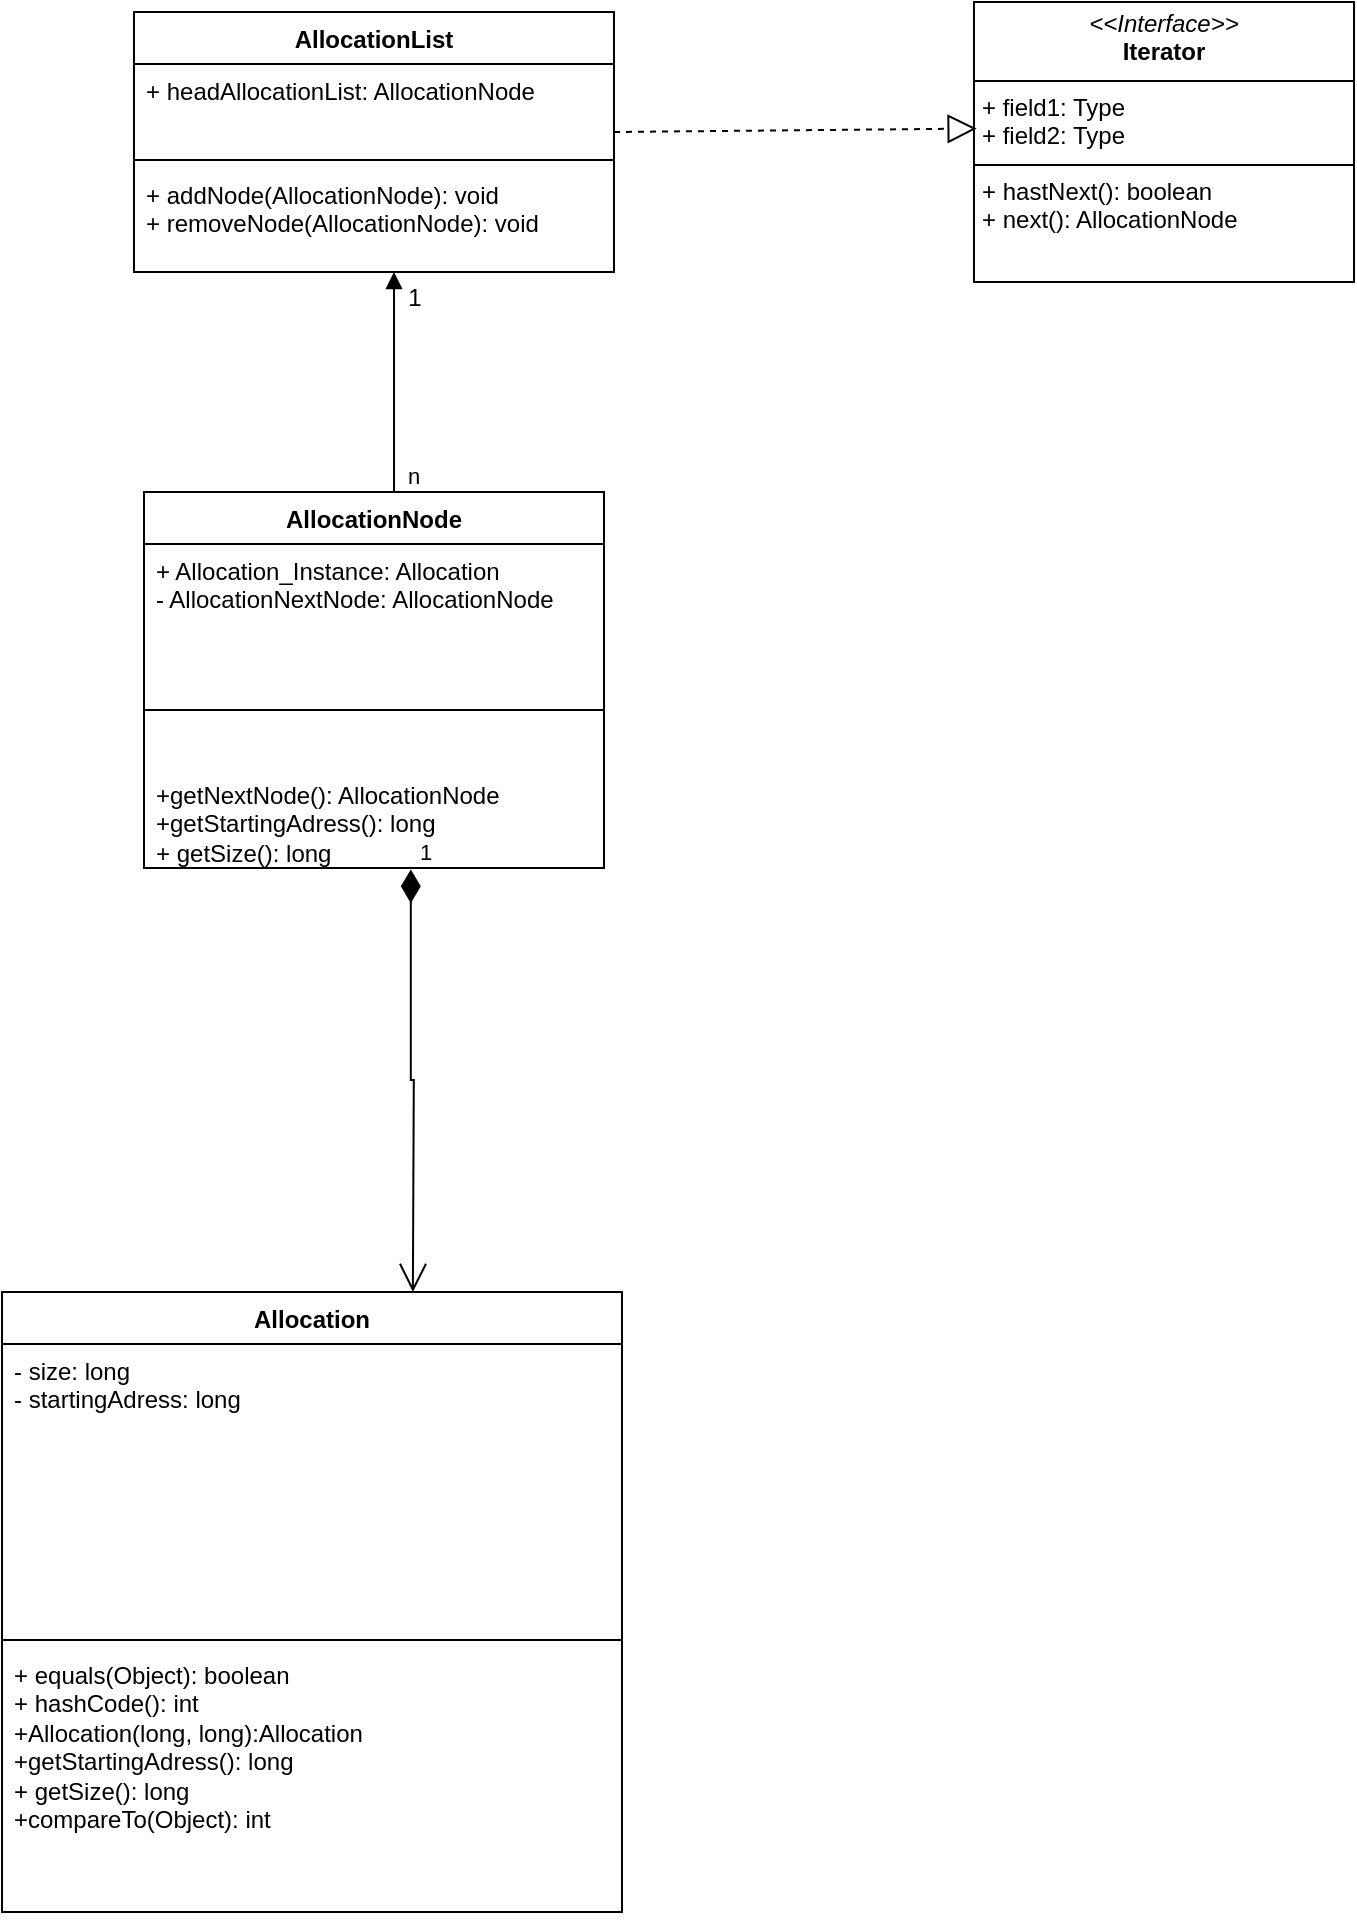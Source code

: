 <mxfile version="24.0.0" type="device">
  <diagram id="C5RBs43oDa-KdzZeNtuy" name="Page-1">
    <mxGraphModel dx="882" dy="1665" grid="1" gridSize="10" guides="1" tooltips="1" connect="1" arrows="1" fold="1" page="1" pageScale="1" pageWidth="827" pageHeight="1169" math="0" shadow="0">
      <root>
        <mxCell id="WIyWlLk6GJQsqaUBKTNV-0" />
        <mxCell id="WIyWlLk6GJQsqaUBKTNV-1" parent="WIyWlLk6GJQsqaUBKTNV-0" />
        <mxCell id="VBHruSy8RBl3R41CxMAp-0" value="Allocation&lt;div&gt;&lt;br&gt;&lt;/div&gt;" style="swimlane;fontStyle=1;align=center;verticalAlign=top;childLayout=stackLayout;horizontal=1;startSize=26;horizontalStack=0;resizeParent=1;resizeParentMax=0;resizeLast=0;collapsible=1;marginBottom=0;whiteSpace=wrap;html=1;" vertex="1" parent="WIyWlLk6GJQsqaUBKTNV-1">
          <mxGeometry x="104" y="490" width="310" height="310" as="geometry" />
        </mxCell>
        <mxCell id="VBHruSy8RBl3R41CxMAp-1" value="- size: long&lt;div&gt;- startingAdress: long&lt;/div&gt;" style="text;strokeColor=none;fillColor=none;align=left;verticalAlign=top;spacingLeft=4;spacingRight=4;overflow=hidden;rotatable=0;points=[[0,0.5],[1,0.5]];portConstraint=eastwest;whiteSpace=wrap;html=1;" vertex="1" parent="VBHruSy8RBl3R41CxMAp-0">
          <mxGeometry y="26" width="310" height="144" as="geometry" />
        </mxCell>
        <mxCell id="VBHruSy8RBl3R41CxMAp-2" value="" style="line;strokeWidth=1;fillColor=none;align=left;verticalAlign=middle;spacingTop=-1;spacingLeft=3;spacingRight=3;rotatable=0;labelPosition=right;points=[];portConstraint=eastwest;strokeColor=inherit;" vertex="1" parent="VBHruSy8RBl3R41CxMAp-0">
          <mxGeometry y="170" width="310" height="8" as="geometry" />
        </mxCell>
        <mxCell id="VBHruSy8RBl3R41CxMAp-3" value="+ equals(Object): boolean&lt;div&gt;+ hashCode(): int&lt;/div&gt;&lt;div&gt;+Allocation(long, long):Allocation&lt;/div&gt;&lt;div&gt;+getStartingAdress(): long&lt;/div&gt;&lt;div&gt;+ getSize(): long&lt;/div&gt;&lt;div&gt;+compareTo(Object): int&lt;/div&gt;&lt;div&gt;&lt;br&gt;&lt;/div&gt;&lt;div&gt;&lt;br&gt;&lt;/div&gt;" style="text;strokeColor=none;fillColor=none;align=left;verticalAlign=top;spacingLeft=4;spacingRight=4;overflow=hidden;rotatable=0;points=[[0,0.5],[1,0.5]];portConstraint=eastwest;whiteSpace=wrap;html=1;" vertex="1" parent="VBHruSy8RBl3R41CxMAp-0">
          <mxGeometry y="178" width="310" height="132" as="geometry" />
        </mxCell>
        <mxCell id="VBHruSy8RBl3R41CxMAp-4" value="AllocationNode" style="swimlane;fontStyle=1;align=center;verticalAlign=top;childLayout=stackLayout;horizontal=1;startSize=26;horizontalStack=0;resizeParent=1;resizeParentMax=0;resizeLast=0;collapsible=1;marginBottom=0;whiteSpace=wrap;html=1;" vertex="1" parent="WIyWlLk6GJQsqaUBKTNV-1">
          <mxGeometry x="175" y="90" width="230" height="188" as="geometry" />
        </mxCell>
        <mxCell id="VBHruSy8RBl3R41CxMAp-5" value="+ Allocation_Instance: Allocation&lt;div&gt;- AllocationNextNode: AllocationNode&lt;/div&gt;" style="text;strokeColor=none;fillColor=none;align=left;verticalAlign=top;spacingLeft=4;spacingRight=4;overflow=hidden;rotatable=0;points=[[0,0.5],[1,0.5]];portConstraint=eastwest;whiteSpace=wrap;html=1;" vertex="1" parent="VBHruSy8RBl3R41CxMAp-4">
          <mxGeometry y="26" width="230" height="54" as="geometry" />
        </mxCell>
        <mxCell id="VBHruSy8RBl3R41CxMAp-6" value="" style="line;strokeWidth=1;fillColor=none;align=left;verticalAlign=middle;spacingTop=-1;spacingLeft=3;spacingRight=3;rotatable=0;labelPosition=right;points=[];portConstraint=eastwest;strokeColor=inherit;" vertex="1" parent="VBHruSy8RBl3R41CxMAp-4">
          <mxGeometry y="80" width="230" height="58" as="geometry" />
        </mxCell>
        <mxCell id="VBHruSy8RBl3R41CxMAp-7" value="+getNextNode(): AllocationNode&lt;div&gt;+getStartingAdress(): long&lt;/div&gt;&lt;div&gt;+ getSize(): long&lt;/div&gt;" style="text;strokeColor=none;fillColor=none;align=left;verticalAlign=top;spacingLeft=4;spacingRight=4;overflow=hidden;rotatable=0;points=[[0,0.5],[1,0.5]];portConstraint=eastwest;whiteSpace=wrap;html=1;" vertex="1" parent="VBHruSy8RBl3R41CxMAp-4">
          <mxGeometry y="138" width="230" height="50" as="geometry" />
        </mxCell>
        <mxCell id="VBHruSy8RBl3R41CxMAp-11" value="AllocationList" style="swimlane;fontStyle=1;align=center;verticalAlign=top;childLayout=stackLayout;horizontal=1;startSize=26;horizontalStack=0;resizeParent=1;resizeParentMax=0;resizeLast=0;collapsible=1;marginBottom=0;whiteSpace=wrap;html=1;" vertex="1" parent="WIyWlLk6GJQsqaUBKTNV-1">
          <mxGeometry x="170" y="-150" width="240" height="130" as="geometry" />
        </mxCell>
        <mxCell id="VBHruSy8RBl3R41CxMAp-12" value="+ headAllocationList: AllocationNode&amp;nbsp;" style="text;strokeColor=none;fillColor=none;align=left;verticalAlign=top;spacingLeft=4;spacingRight=4;overflow=hidden;rotatable=0;points=[[0,0.5],[1,0.5]];portConstraint=eastwest;whiteSpace=wrap;html=1;" vertex="1" parent="VBHruSy8RBl3R41CxMAp-11">
          <mxGeometry y="26" width="240" height="44" as="geometry" />
        </mxCell>
        <mxCell id="VBHruSy8RBl3R41CxMAp-13" value="" style="line;strokeWidth=1;fillColor=none;align=left;verticalAlign=middle;spacingTop=-1;spacingLeft=3;spacingRight=3;rotatable=0;labelPosition=right;points=[];portConstraint=eastwest;strokeColor=inherit;" vertex="1" parent="VBHruSy8RBl3R41CxMAp-11">
          <mxGeometry y="70" width="240" height="8" as="geometry" />
        </mxCell>
        <mxCell id="VBHruSy8RBl3R41CxMAp-14" value="+ addNode(AllocationNode): void&lt;div&gt;+ removeNode(AllocationNode): void&lt;/div&gt;" style="text;strokeColor=none;fillColor=none;align=left;verticalAlign=top;spacingLeft=4;spacingRight=4;overflow=hidden;rotatable=0;points=[[0,0.5],[1,0.5]];portConstraint=eastwest;whiteSpace=wrap;html=1;" vertex="1" parent="VBHruSy8RBl3R41CxMAp-11">
          <mxGeometry y="78" width="240" height="52" as="geometry" />
        </mxCell>
        <mxCell id="VBHruSy8RBl3R41CxMAp-19" value="1" style="endArrow=open;html=1;endSize=12;startArrow=diamondThin;startSize=14;startFill=1;edgeStyle=orthogonalEdgeStyle;align=left;verticalAlign=bottom;rounded=0;entryX=0.434;entryY=0.021;entryDx=0;entryDy=0;entryPerimeter=0;exitX=0.58;exitY=1.014;exitDx=0;exitDy=0;exitPerimeter=0;" edge="1" parent="WIyWlLk6GJQsqaUBKTNV-1" source="VBHruSy8RBl3R41CxMAp-7">
          <mxGeometry x="-1" y="3" relative="1" as="geometry">
            <mxPoint x="310" y="290" as="sourcePoint" />
            <mxPoint x="309.44" y="490.0" as="targetPoint" />
          </mxGeometry>
        </mxCell>
        <mxCell id="VBHruSy8RBl3R41CxMAp-21" value="" style="endArrow=block;endFill=1;html=1;edgeStyle=orthogonalEdgeStyle;align=left;verticalAlign=top;rounded=0;exitX=0.565;exitY=0;exitDx=0;exitDy=0;exitPerimeter=0;" edge="1" parent="WIyWlLk6GJQsqaUBKTNV-1" source="VBHruSy8RBl3R41CxMAp-4">
          <mxGeometry x="-1" relative="1" as="geometry">
            <mxPoint x="460" y="60" as="sourcePoint" />
            <mxPoint x="300" y="-20" as="targetPoint" />
            <Array as="points">
              <mxPoint x="300" y="30" />
              <mxPoint x="300" y="30" />
            </Array>
          </mxGeometry>
        </mxCell>
        <mxCell id="VBHruSy8RBl3R41CxMAp-22" value="n" style="edgeLabel;resizable=0;html=1;align=left;verticalAlign=bottom;" connectable="0" vertex="1" parent="VBHruSy8RBl3R41CxMAp-21">
          <mxGeometry x="-1" relative="1" as="geometry" />
        </mxCell>
        <mxCell id="VBHruSy8RBl3R41CxMAp-23" value="1" style="text;html=1;align=center;verticalAlign=middle;resizable=0;points=[];autosize=1;strokeColor=none;fillColor=none;" vertex="1" parent="WIyWlLk6GJQsqaUBKTNV-1">
          <mxGeometry x="295" y="-22" width="30" height="30" as="geometry" />
        </mxCell>
        <mxCell id="VBHruSy8RBl3R41CxMAp-24" value="&lt;p style=&quot;margin:0px;margin-top:4px;text-align:center;&quot;&gt;&lt;i&gt;&amp;lt;&amp;lt;Interface&amp;gt;&amp;gt;&lt;/i&gt;&lt;br&gt;&lt;b&gt;Iterator&lt;/b&gt;&lt;/p&gt;&lt;hr size=&quot;1&quot; style=&quot;border-style:solid;&quot;&gt;&lt;p style=&quot;margin:0px;margin-left:4px;&quot;&gt;+ field1: Type&lt;br&gt;+ field2: Type&lt;/p&gt;&lt;hr size=&quot;1&quot; style=&quot;border-style:solid;&quot;&gt;&lt;p style=&quot;margin:0px;margin-left:4px;&quot;&gt;+ hastNext(): boolean&lt;br&gt;+ next(): AllocationNode&lt;/p&gt;" style="verticalAlign=top;align=left;overflow=fill;html=1;whiteSpace=wrap;" vertex="1" parent="WIyWlLk6GJQsqaUBKTNV-1">
          <mxGeometry x="590" y="-155" width="190" height="140" as="geometry" />
        </mxCell>
        <mxCell id="VBHruSy8RBl3R41CxMAp-25" value="" style="endArrow=block;dashed=1;endFill=0;endSize=12;html=1;rounded=0;entryX=0.007;entryY=0.452;entryDx=0;entryDy=0;entryPerimeter=0;" edge="1" parent="WIyWlLk6GJQsqaUBKTNV-1" target="VBHruSy8RBl3R41CxMAp-24">
          <mxGeometry width="160" relative="1" as="geometry">
            <mxPoint x="410" y="-90" as="sourcePoint" />
            <mxPoint x="570" y="-90" as="targetPoint" />
          </mxGeometry>
        </mxCell>
      </root>
    </mxGraphModel>
  </diagram>
</mxfile>

